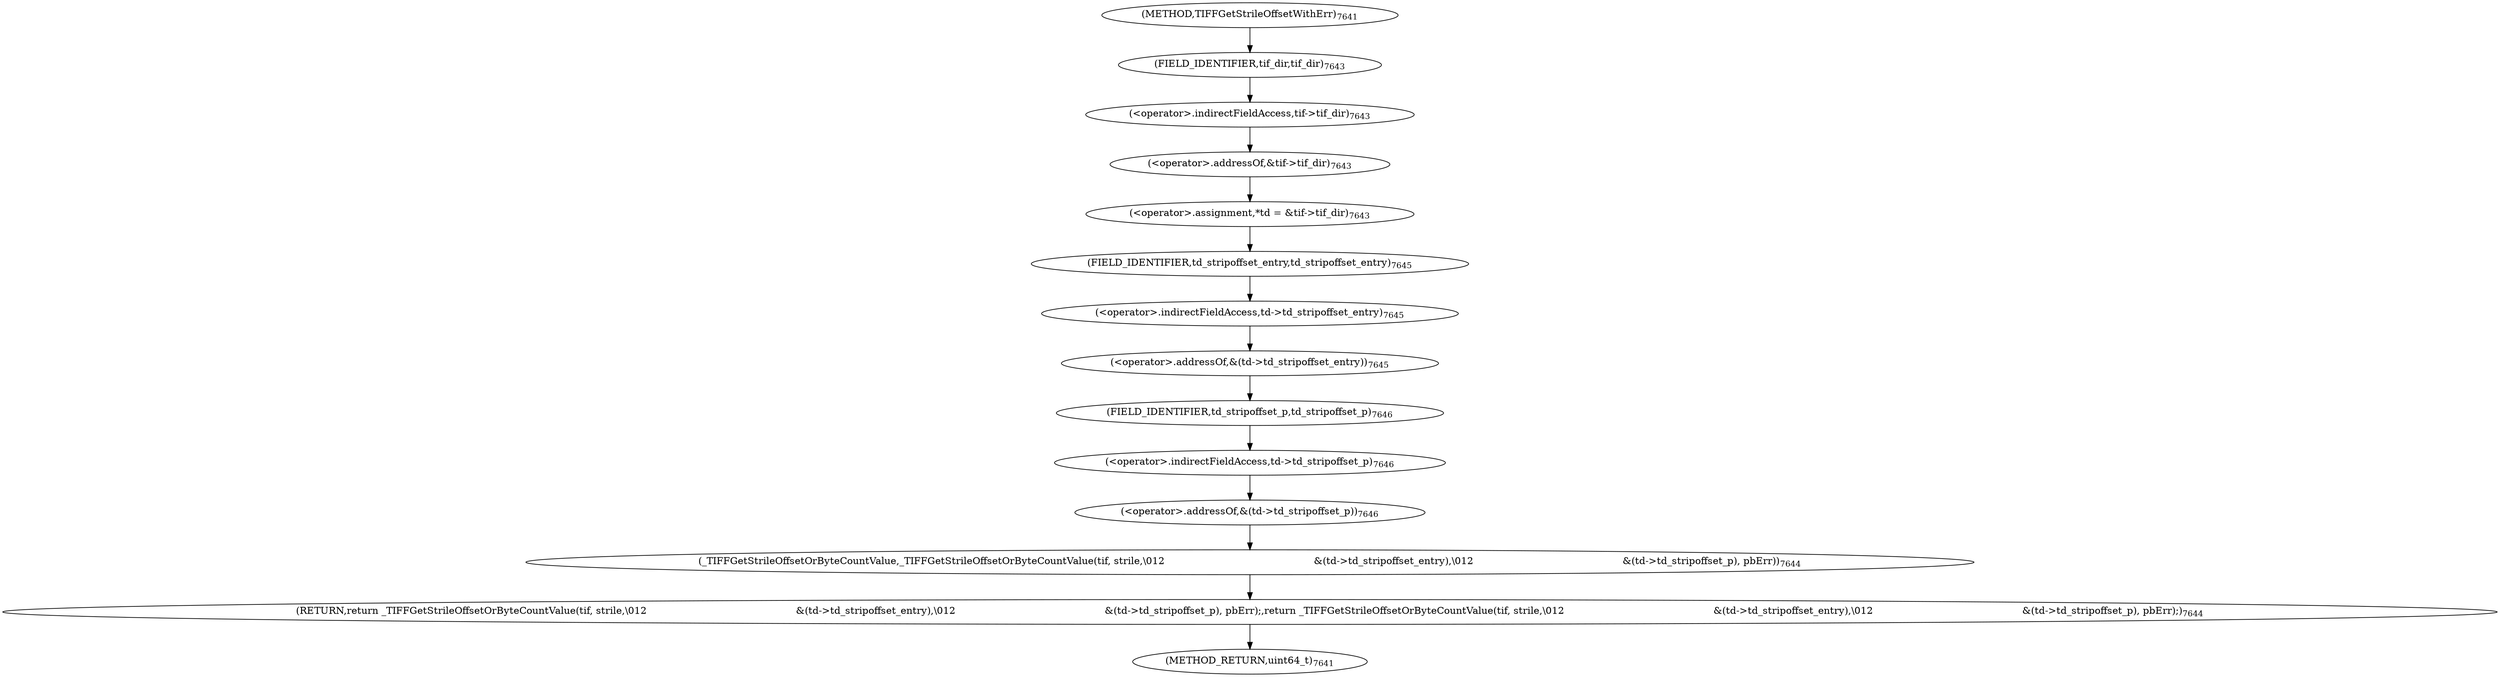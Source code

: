 digraph "TIFFGetStrileOffsetWithErr" {  
"98473" [label = <(&lt;operator&gt;.assignment,*td = &amp;tif-&gt;tif_dir)<SUB>7643</SUB>> ]
"98479" [label = <(RETURN,return _TIFFGetStrileOffsetOrByteCountValue(tif, strile,\012                                                &amp;(td-&gt;td_stripoffset_entry),\012                                                &amp;(td-&gt;td_stripoffset_p), pbErr);,return _TIFFGetStrileOffsetOrByteCountValue(tif, strile,\012                                                &amp;(td-&gt;td_stripoffset_entry),\012                                                &amp;(td-&gt;td_stripoffset_p), pbErr);)<SUB>7644</SUB>> ]
"98475" [label = <(&lt;operator&gt;.addressOf,&amp;tif-&gt;tif_dir)<SUB>7643</SUB>> ]
"98480" [label = <(_TIFFGetStrileOffsetOrByteCountValue,_TIFFGetStrileOffsetOrByteCountValue(tif, strile,\012                                                &amp;(td-&gt;td_stripoffset_entry),\012                                                &amp;(td-&gt;td_stripoffset_p), pbErr))<SUB>7644</SUB>> ]
"98476" [label = <(&lt;operator&gt;.indirectFieldAccess,tif-&gt;tif_dir)<SUB>7643</SUB>> ]
"98483" [label = <(&lt;operator&gt;.addressOf,&amp;(td-&gt;td_stripoffset_entry))<SUB>7645</SUB>> ]
"98487" [label = <(&lt;operator&gt;.addressOf,&amp;(td-&gt;td_stripoffset_p))<SUB>7646</SUB>> ]
"98478" [label = <(FIELD_IDENTIFIER,tif_dir,tif_dir)<SUB>7643</SUB>> ]
"98484" [label = <(&lt;operator&gt;.indirectFieldAccess,td-&gt;td_stripoffset_entry)<SUB>7645</SUB>> ]
"98488" [label = <(&lt;operator&gt;.indirectFieldAccess,td-&gt;td_stripoffset_p)<SUB>7646</SUB>> ]
"98486" [label = <(FIELD_IDENTIFIER,td_stripoffset_entry,td_stripoffset_entry)<SUB>7645</SUB>> ]
"98490" [label = <(FIELD_IDENTIFIER,td_stripoffset_p,td_stripoffset_p)<SUB>7646</SUB>> ]
"98467" [label = <(METHOD,TIFFGetStrileOffsetWithErr)<SUB>7641</SUB>> ]
"98492" [label = <(METHOD_RETURN,uint64_t)<SUB>7641</SUB>> ]
  "98473" -> "98486" 
  "98479" -> "98492" 
  "98475" -> "98473" 
  "98480" -> "98479" 
  "98476" -> "98475" 
  "98483" -> "98490" 
  "98487" -> "98480" 
  "98478" -> "98476" 
  "98484" -> "98483" 
  "98488" -> "98487" 
  "98486" -> "98484" 
  "98490" -> "98488" 
  "98467" -> "98478" 
}
